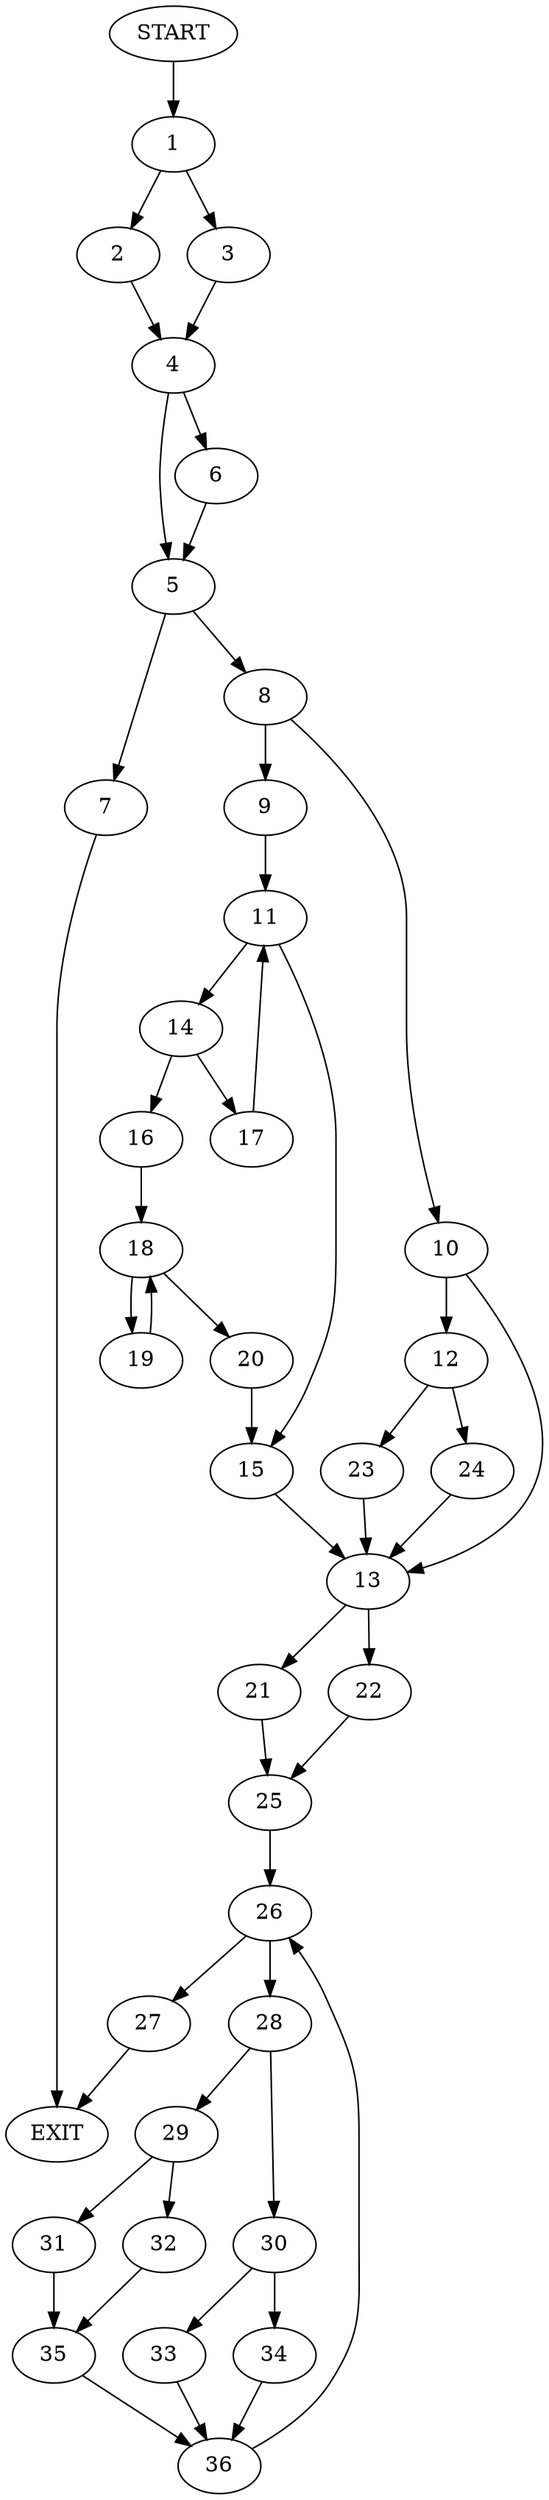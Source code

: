 digraph {
0 [label="START"]
37 [label="EXIT"]
0 -> 1
1 -> 2
1 -> 3
2 -> 4
3 -> 4
4 -> 5
4 -> 6
6 -> 5
5 -> 7
5 -> 8
8 -> 9
8 -> 10
7 -> 37
9 -> 11
10 -> 12
10 -> 13
11 -> 14
11 -> 15
14 -> 16
14 -> 17
15 -> 13
16 -> 18
17 -> 11
18 -> 19
18 -> 20
19 -> 18
20 -> 15
13 -> 21
13 -> 22
12 -> 23
12 -> 24
23 -> 13
24 -> 13
22 -> 25
21 -> 25
25 -> 26
26 -> 27
26 -> 28
28 -> 29
28 -> 30
27 -> 37
29 -> 31
29 -> 32
30 -> 33
30 -> 34
32 -> 35
31 -> 35
35 -> 36
36 -> 26
33 -> 36
34 -> 36
}
